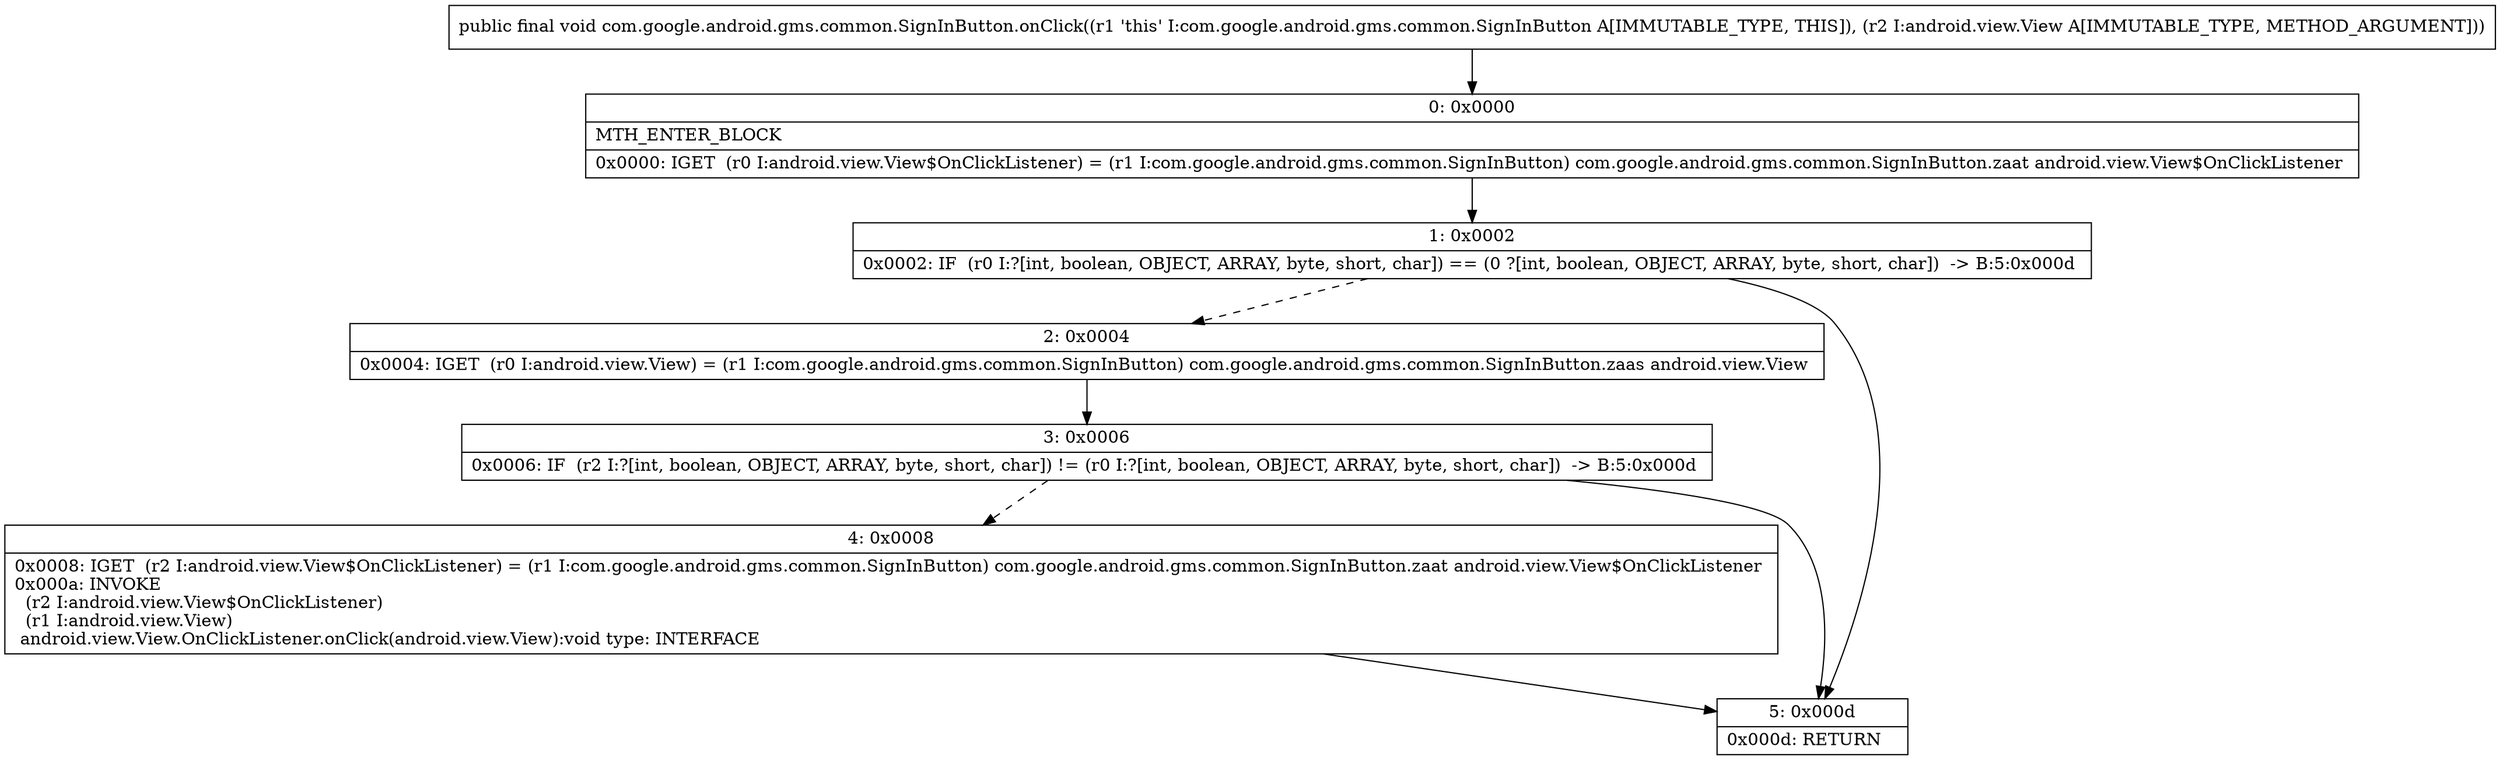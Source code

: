 digraph "CFG forcom.google.android.gms.common.SignInButton.onClick(Landroid\/view\/View;)V" {
Node_0 [shape=record,label="{0\:\ 0x0000|MTH_ENTER_BLOCK\l|0x0000: IGET  (r0 I:android.view.View$OnClickListener) = (r1 I:com.google.android.gms.common.SignInButton) com.google.android.gms.common.SignInButton.zaat android.view.View$OnClickListener \l}"];
Node_1 [shape=record,label="{1\:\ 0x0002|0x0002: IF  (r0 I:?[int, boolean, OBJECT, ARRAY, byte, short, char]) == (0 ?[int, boolean, OBJECT, ARRAY, byte, short, char])  \-\> B:5:0x000d \l}"];
Node_2 [shape=record,label="{2\:\ 0x0004|0x0004: IGET  (r0 I:android.view.View) = (r1 I:com.google.android.gms.common.SignInButton) com.google.android.gms.common.SignInButton.zaas android.view.View \l}"];
Node_3 [shape=record,label="{3\:\ 0x0006|0x0006: IF  (r2 I:?[int, boolean, OBJECT, ARRAY, byte, short, char]) != (r0 I:?[int, boolean, OBJECT, ARRAY, byte, short, char])  \-\> B:5:0x000d \l}"];
Node_4 [shape=record,label="{4\:\ 0x0008|0x0008: IGET  (r2 I:android.view.View$OnClickListener) = (r1 I:com.google.android.gms.common.SignInButton) com.google.android.gms.common.SignInButton.zaat android.view.View$OnClickListener \l0x000a: INVOKE  \l  (r2 I:android.view.View$OnClickListener)\l  (r1 I:android.view.View)\l android.view.View.OnClickListener.onClick(android.view.View):void type: INTERFACE \l}"];
Node_5 [shape=record,label="{5\:\ 0x000d|0x000d: RETURN   \l}"];
MethodNode[shape=record,label="{public final void com.google.android.gms.common.SignInButton.onClick((r1 'this' I:com.google.android.gms.common.SignInButton A[IMMUTABLE_TYPE, THIS]), (r2 I:android.view.View A[IMMUTABLE_TYPE, METHOD_ARGUMENT])) }"];
MethodNode -> Node_0;
Node_0 -> Node_1;
Node_1 -> Node_2[style=dashed];
Node_1 -> Node_5;
Node_2 -> Node_3;
Node_3 -> Node_4[style=dashed];
Node_3 -> Node_5;
Node_4 -> Node_5;
}

